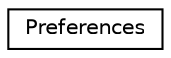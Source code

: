 digraph "Graphical Class Hierarchy"
{
 // LATEX_PDF_SIZE
  edge [fontname="Helvetica",fontsize="10",labelfontname="Helvetica",labelfontsize="10"];
  node [fontname="Helvetica",fontsize="10",shape=record];
  rankdir="LR";
  Node0 [label="Preferences",height=0.2,width=0.4,color="black", fillcolor="white", style="filled",URL="$classPreferences.html",tooltip=" "];
}
